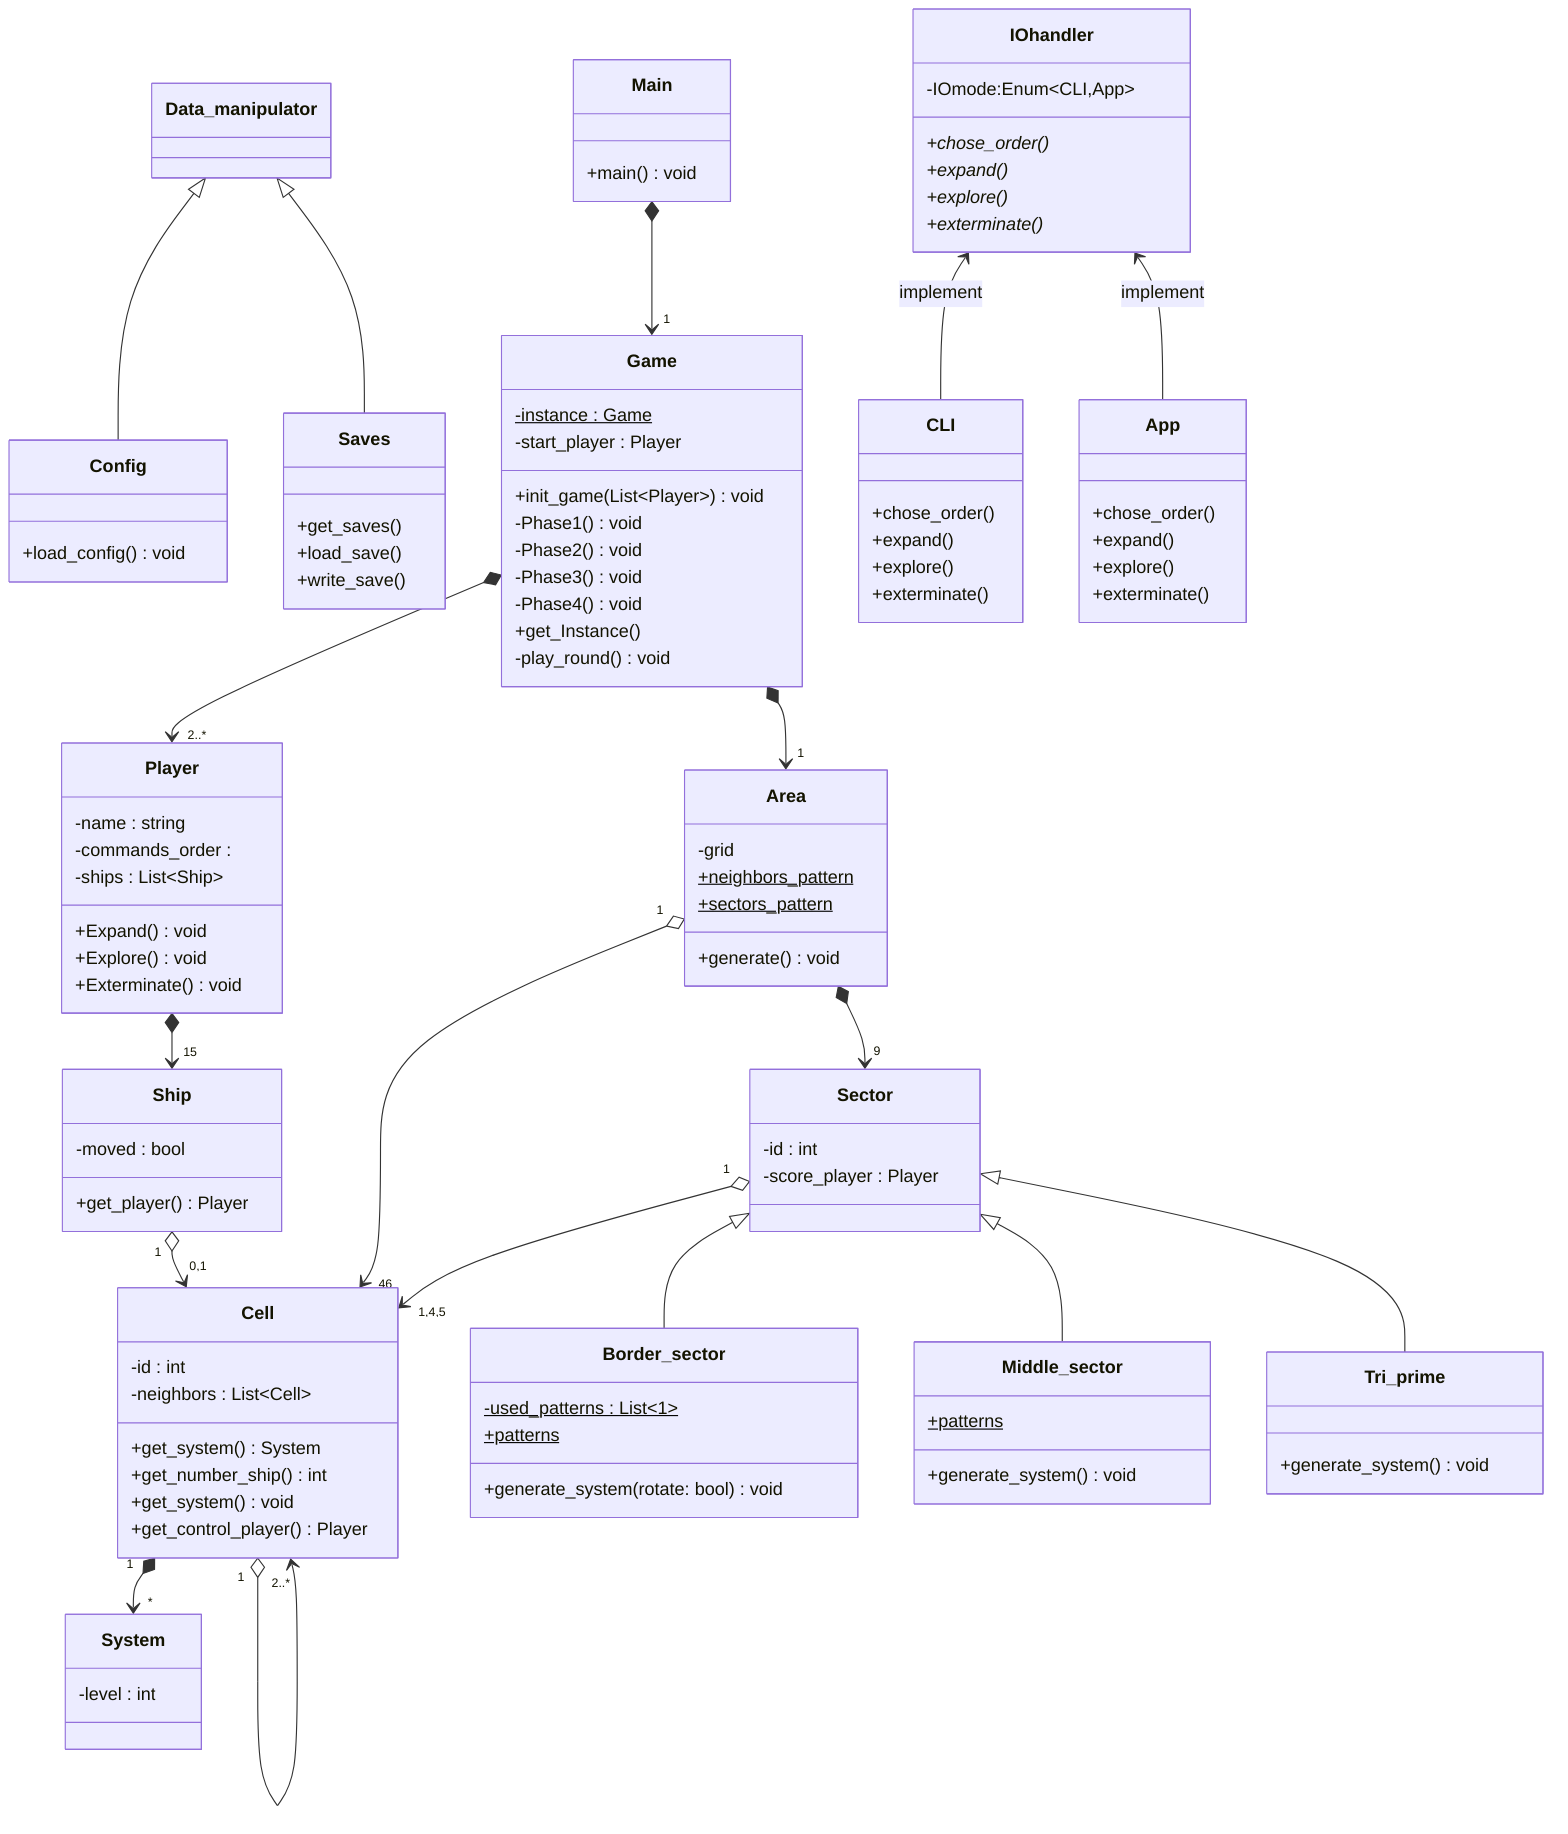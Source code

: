 classDiagram
    class Main {
        +main() void
    }
    class Data_manipulator {
    }
    class Config {
        +load_config() void
    }
    class Saves {
        +get_saves()
        +load_save()
        +write_save()
    }
    Data_manipulator <|-- Config
    Data_manipulator <|-- Saves

    class Game {
        +init_game(List~Player~) void
        -Phase1() void
        -Phase2() void
        -Phase3() void
        -Phase4() void
        %% phase 4 pour la phase de score
        +get_Instance()
        -instance : Game$
        -play_round() void
        -start_player : Player
    }
    class Player {
        -name : string
        -commands_order :
        %% je sais pas quoi mettre en type
        -ships : List~Ship~
        +Expand() void
        +Explore() void
        +Exterminate() void
    }
    class Area {
        -grid
        +neighbors_pattern$
        +sectors_pattern$
        +generate() void
    }
    class Sector {
        -id : int
        -score_player : Player
    }
    class Border_sector {
        -used_patterns : List~1~$
        +patterns$
        +generate_system(rotate: bool) void
    }
    class Middle_sector {
        +patterns$
        +generate_system() void
        %% se rotate aléatoirement
    }
    class Tri_prime {
        +generate_system() void
    }
    class System {
        -level : int
    }
    class Ship {
        -moved : bool
        +get_player() Player
    }
    class Cell {
        -id : int
        -neighbors : List~Cell~
        +get_system() System
        +get_number_ship() int
        +get_system() void
        +get_control_player() Player
    }

    Game *--> "2..*" Player
    Game *--> "1" Area
    Main *--> "1" Game
    Area "1" o--> "46" Cell
    Sector "1" o--> "1,4,5" Cell
    Sector <|-- Border_sector
    Sector <|-- Middle_sector
    Sector <|-- Tri_prime
    Cell "1" *--> "*" System
    Player *--> "15" Ship
    Area *--> "9" Sector
    Ship "1" o--> "0,1" Cell
    Cell "1" o--> "2..*" Cell

    class IOhandler {
        -IOmode:Enum~CLI,App~
        +chose_order()*
        +expand()*
        +explore()*
        +exterminate()*
    }
    class CLI {
        +chose_order()
        +expand()
        +explore()
        +exterminate()
    }
    class App {
        +chose_order()
        +expand()
        +explore()
        +exterminate()
    }
    IOhandler <-- CLI : implement
    IOhandler <-- App : implement